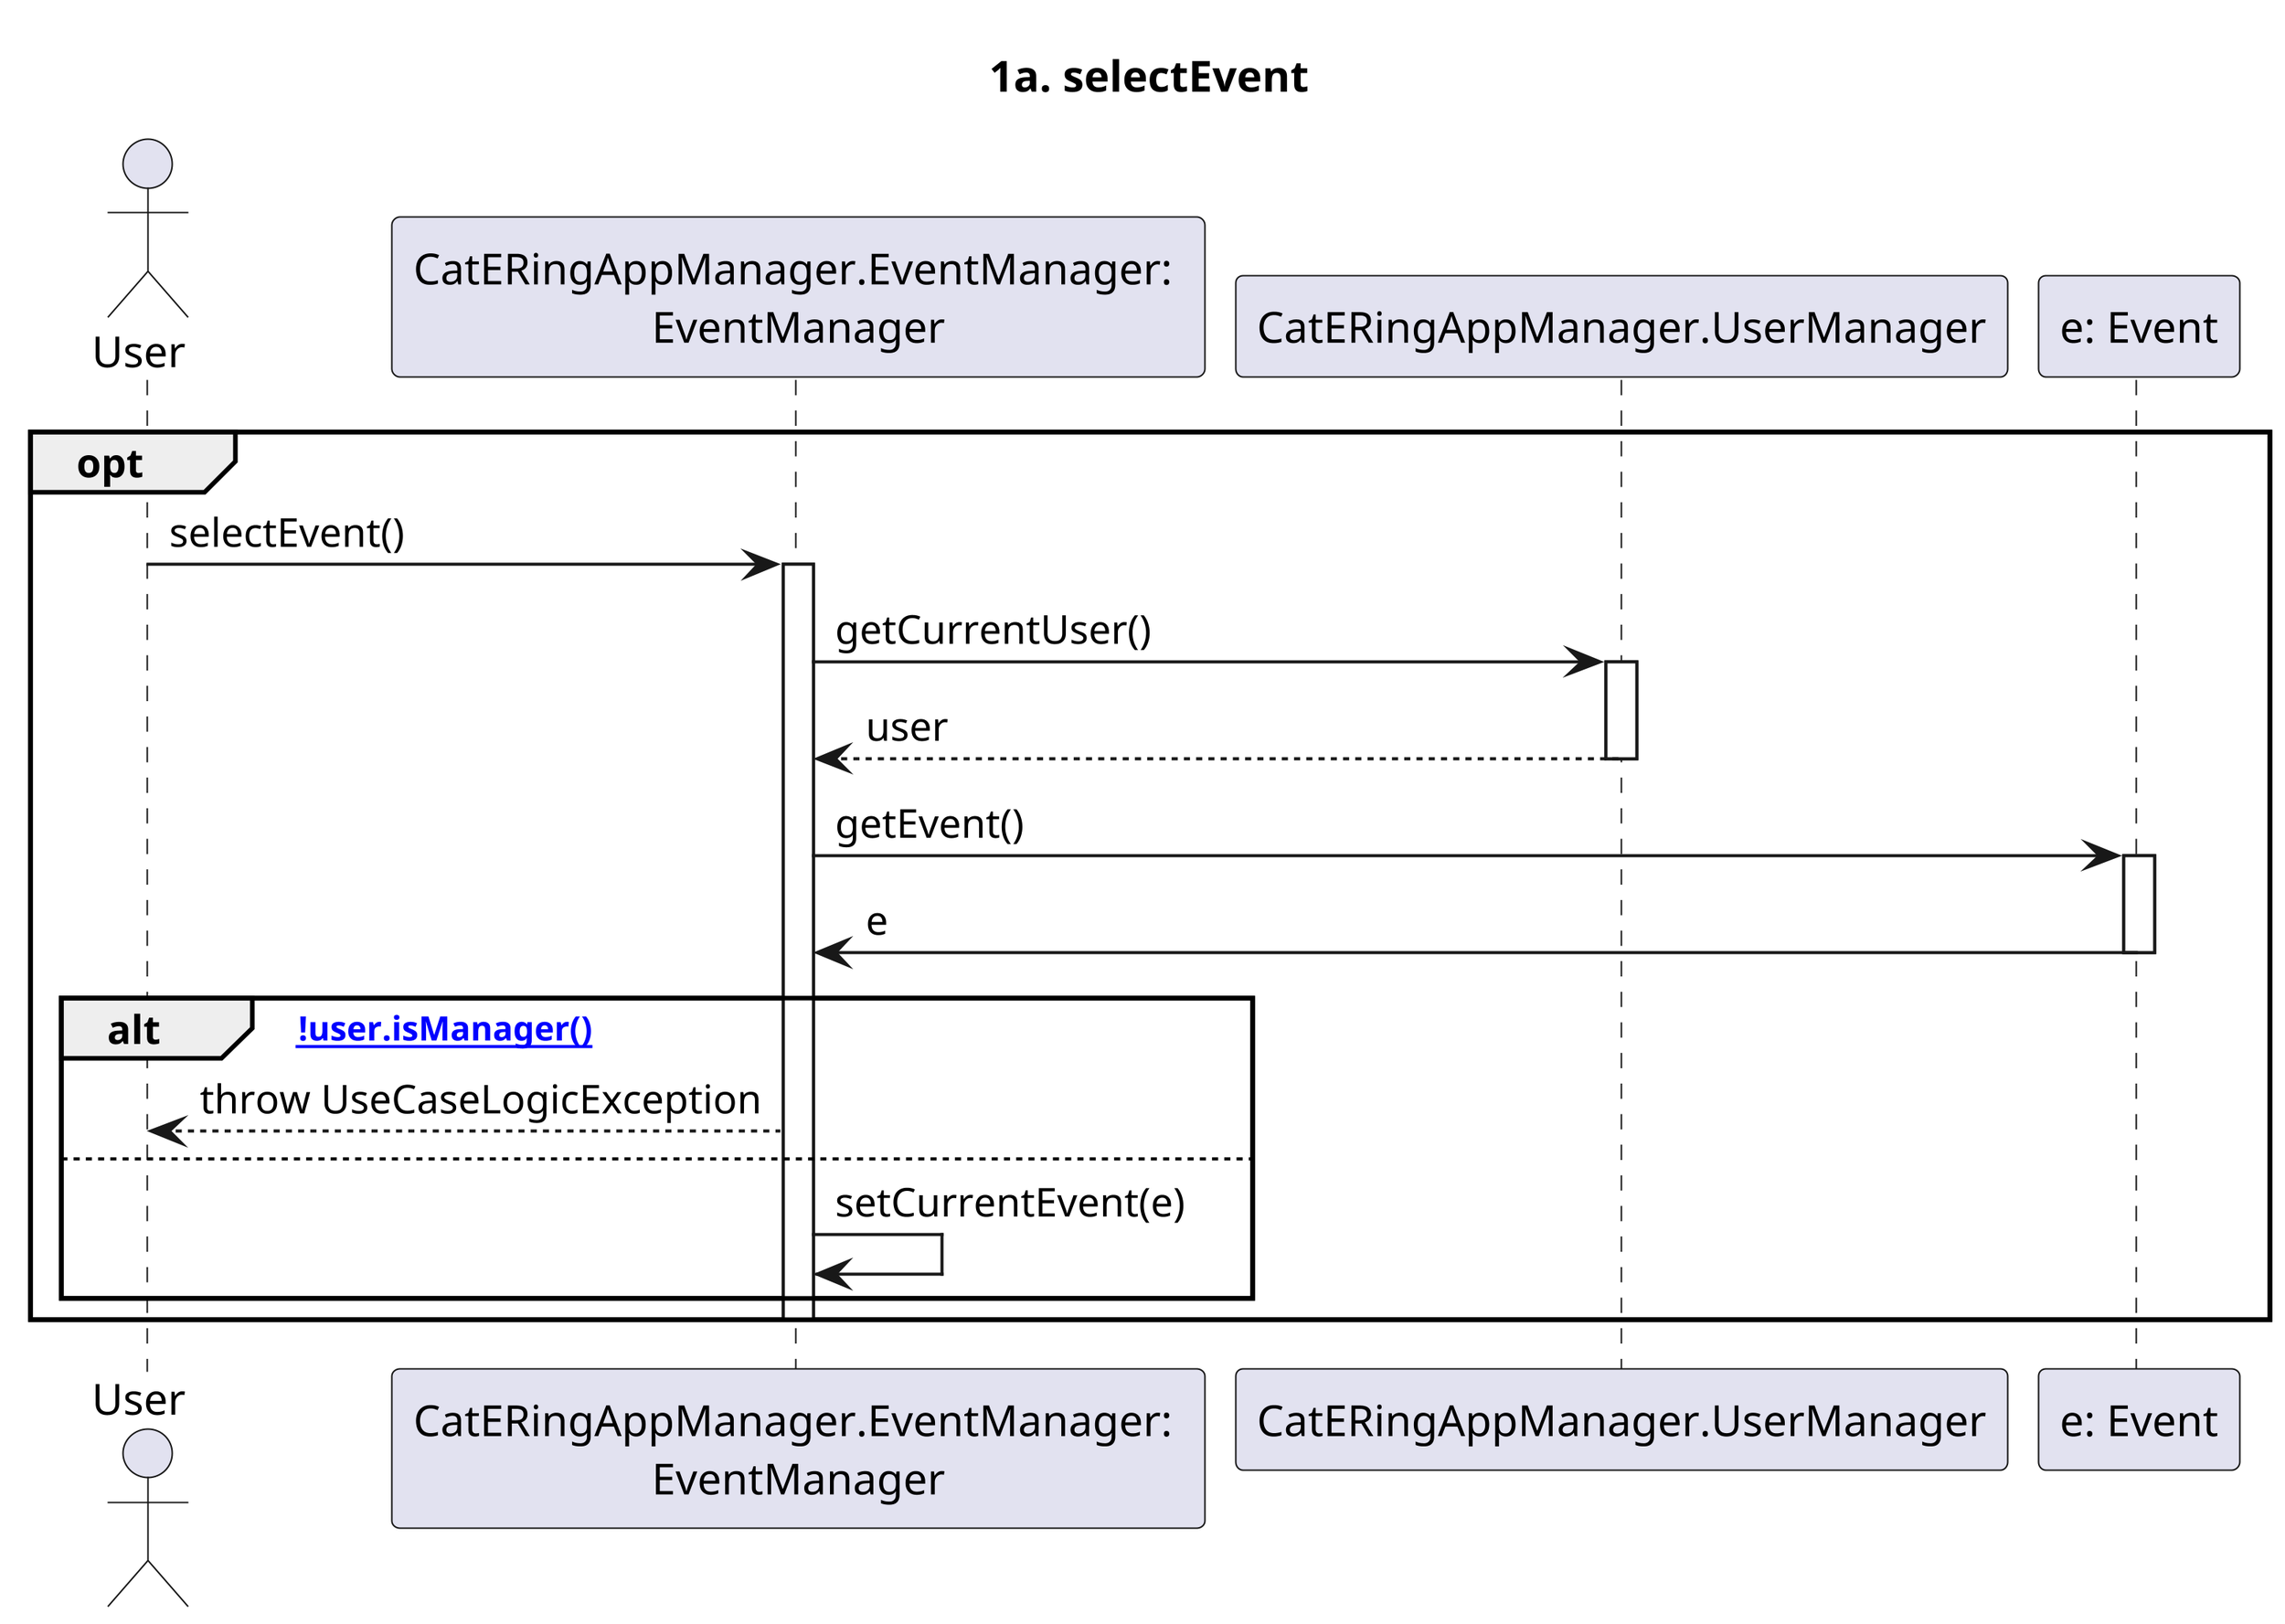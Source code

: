 @startuml

skinparam Dpi 400

title: 1a. selectEvent

Actor  User
Participant "CatERingAppManager.EventManager: \nEventManager"  as EM
Participant "CatERingAppManager.UserManager" as UM

opt
	User -> EM: selectEvent()
	Activate EM

	EM -> UM: getCurrentUser()
	Activate UM
	    
	UM --> EM: user
	Deactivate UM

	EM -> "e: Event": getEvent()
	Activate "e: Event"
	"e: Event" -> EM: e
	Deactivate "e: Event"

	alt [!user.isManager()]
	    EM --> User: throw UseCaseLogicException
	else
	    EM -> EM: setCurrentEvent(e)
	end
	Deactivate EM
end
@enduml
